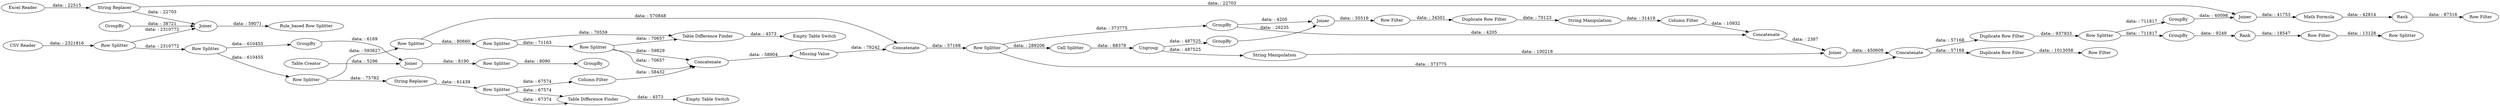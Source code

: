 digraph {
	"-6512233775368284895_43" [label="Empty Table Switch"]
	"-5499968302013920220_12" [label=Joiner]
	"8087339303476597277_59" [label="Duplicate Row Filter"]
	"-7793407915645758239_5" [label=GroupBy]
	"-5499968302013920220_76" [label=Rank]
	"-5499968302013920220_80" [label="Math Formula"]
	"8087339303476597277_30" [label="Cell Splitter"]
	"-5499968302013920220_75" [label=GroupBy]
	"775249932481347958_20" [label=GroupBy]
	"-7793407915645758239_9" [label="Rule_based Row Splitter"]
	"-6512233775368284895_44" [label="Empty Table Switch"]
	"-5499968302013920220_78" [label="Row Splitter"]
	"-6512233775368284895_31" [label="Row Splitter"]
	"8087339303476597277_65" [label=Concatenate]
	"-5499968302013920220_2" [label="Excel Reader"]
	"-6512233775368284895_35" [label="Table Difference Finder"]
	"8087339303476597277_46" [label=Ungroup]
	"8087339303476597277_69" [label="Row Filter"]
	"8087339303476597277_68" [label="Duplicate Row Filter"]
	"-5499968302013920220_79" [label=GroupBy]
	"-5499968302013920220_83" [label="Row Filter"]
	"-5499968302013920220_13" [label="Row Splitter"]
	"-5499968302013920220_6" [label="Row Splitter"]
	"-6512233775368284895_38" [label="Row Splitter"]
	"8087339303476597277_54" [label=Joiner]
	"8087339303476597277_62" [label=Concatenate]
	"775249932481347958_22" [label="Table Creator"]
	"8087339303476597277_52" [label=GroupBy]
	"-6512233775368284895_42" [label="Table Difference Finder"]
	"775249932481347958_23" [label=Joiner]
	"-6512233775368284895_41" [label="Row Splitter"]
	"-5499968302013920220_8" [label="String Replacer"]
	"-5499968302013920220_70" [label="Row Splitter"]
	"8087339303476597277_64" [label=Joiner]
	"-5499968302013920220_77" [label="Row Filter"]
	"-5499968302013920220_3" [label="CSV Reader"]
	"-6512233775368284895_49" [label="Missing Value"]
	"8087339303476597277_32" [label="Row Splitter"]
	"775249932481347958_25" [label=GroupBy]
	"-6512233775368284895_39" [label="Row Splitter"]
	"8087339303476597277_55" [label=GroupBy]
	"8087339303476597277_47" [label="String Manipulation"]
	"-6512233775368284895_48" [label="Column Filter"]
	"8087339303476597277_66" [label="Duplicate Row Filter"]
	"-6512233775368284895_37" [label="String Replacer"]
	"-7793407915645758239_4" [label=Joiner]
	"775249932481347958_24" [label="Row Splitter"]
	"-5499968302013920220_82" [label=Rank]
	"-6512233775368284895_45" [label=Concatenate]
	"8087339303476597277_56" [label="Row Filter"]
	"-6512233775368284895_51" [label=Concatenate]
	"8087339303476597277_60" [label="String Manipulation"]
	"8087339303476597277_61" [label="Column Filter"]
	"-6512233775368284895_40" [label="Row Splitter"]
	"-5499968302013920220_3" -> "-5499968302013920220_6" [label="data: : 2321816"]
	"-6512233775368284895_41" -> "-6512233775368284895_42" [label="data: : 67374"]
	"8087339303476597277_46" -> "8087339303476597277_47" [label="data: : 487525"]
	"-6512233775368284895_45" -> "-6512233775368284895_49" [label="data: : 58904"]
	"8087339303476597277_30" -> "8087339303476597277_46" [label="data: : 88378"]
	"8087339303476597277_32" -> "8087339303476597277_30" [label="data: : 289206"]
	"-6512233775368284895_49" -> "-6512233775368284895_51" [label="data: : 78242"]
	"-5499968302013920220_13" -> "775249932481347958_20" [label="data: : 610455"]
	"8087339303476597277_66" -> "8087339303476597277_69" [label="data: : 1013058"]
	"-6512233775368284895_37" -> "-6512233775368284895_41" [label="data: : 61439"]
	"-6512233775368284895_31" -> "-6512233775368284895_38" [label="data: : 593627"]
	"8087339303476597277_64" -> "8087339303476597277_65" [label="data: : 450609"]
	"775249932481347958_24" -> "775249932481347958_25" [label="data: : 8090"]
	"8087339303476597277_62" -> "8087339303476597277_64" [label="data: : 2387"]
	"-6512233775368284895_40" -> "-6512233775368284895_45" [label="data: : 70657"]
	"-6512233775368284895_38" -> "-6512233775368284895_39" [label="data: : 80660"]
	"8087339303476597277_52" -> "8087339303476597277_62" [label="data: : 4205"]
	"775249932481347958_22" -> "775249932481347958_23" [label="data: : 5296"]
	"775249932481347958_23" -> "775249932481347958_24" [label="data: : 8190"]
	"-5499968302013920220_82" -> "-5499968302013920220_83" [label="data: : 87316"]
	"8087339303476597277_68" -> "-5499968302013920220_70" [label="data: : 937933"]
	"-6512233775368284895_31" -> "-6512233775368284895_37" [label="data: : 75782"]
	"-7793407915645758239_5" -> "-7793407915645758239_4" [label="data: : 38721"]
	"8087339303476597277_54" -> "8087339303476597277_56" [label="data: : 35519"]
	"-5499968302013920220_77" -> "-5499968302013920220_78" [label="data: : 13128"]
	"-6512233775368284895_39" -> "-6512233775368284895_40" [label="data: : 71163"]
	"775249932481347958_20" -> "775249932481347958_23" [label="data: : 6169"]
	"8087339303476597277_47" -> "8087339303476597277_64" [label="data: : 100218"]
	"-5499968302013920220_70" -> "-5499968302013920220_79" [label="data: : 711817"]
	"8087339303476597277_61" -> "8087339303476597277_62" [label="data: : 10932"]
	"-6512233775368284895_38" -> "-6512233775368284895_51" [label="data: : 570848"]
	"-5499968302013920220_6" -> "-5499968302013920220_13" [label="data: : 2310772"]
	"-6512233775368284895_41" -> "-6512233775368284895_42" [label="data: : 67574"]
	"8087339303476597277_32" -> "8087339303476597277_52" [label="data: : 373775"]
	"-5499968302013920220_12" -> "-5499968302013920220_80" [label="data: : 41753"]
	"-6512233775368284895_35" -> "-6512233775368284895_44" [label="data: : 4573"]
	"-6512233775368284895_40" -> "-6512233775368284895_35" [label="data: : 70657"]
	"8087339303476597277_60" -> "8087339303476597277_61" [label="data: : 31419"]
	"-6512233775368284895_39" -> "-6512233775368284895_35" [label="data: : 70559"]
	"-5499968302013920220_70" -> "-5499968302013920220_75" [label="data: : 711817"]
	"8087339303476597277_46" -> "8087339303476597277_55" [label="data: : 487525"]
	"-5499968302013920220_76" -> "-5499968302013920220_77" [label="data: : 18547"]
	"8087339303476597277_52" -> "8087339303476597277_54" [label="data: : 4205"]
	"-6512233775368284895_40" -> "-6512233775368284895_45" [label="data: : 59829"]
	"8087339303476597277_65" -> "8087339303476597277_66" [label="data: : 57168"]
	"8087339303476597277_59" -> "8087339303476597277_60" [label="data: : 70123"]
	"-5499968302013920220_8" -> "-7793407915645758239_4" [label="data: : 22703"]
	"8087339303476597277_65" -> "8087339303476597277_68" [label="data: : 57168"]
	"-6512233775368284895_41" -> "-6512233775368284895_48" [label="data: : 67574"]
	"-5499968302013920220_6" -> "-7793407915645758239_4" [label="data: : 2310772"]
	"-6512233775368284895_48" -> "-6512233775368284895_45" [label="data: : 58432"]
	"-5499968302013920220_13" -> "-6512233775368284895_31" [label="data: : 610455"]
	"8087339303476597277_56" -> "8087339303476597277_59" [label="data: : 34501"]
	"-5499968302013920220_79" -> "-5499968302013920220_12" [label="data: : 40098"]
	"-6512233775368284895_42" -> "-6512233775368284895_43" [label="data: : 4573"]
	"-5499968302013920220_80" -> "-5499968302013920220_82" [label="data: : 42814"]
	"-6512233775368284895_51" -> "8087339303476597277_32" [label="data: : 57168"]
	"-7793407915645758239_4" -> "-7793407915645758239_9" [label="data: : 59071"]
	"8087339303476597277_32" -> "8087339303476597277_65" [label="data: : 373775"]
	"-5499968302013920220_2" -> "-5499968302013920220_8" [label="data: : 22515"]
	"8087339303476597277_55" -> "8087339303476597277_54" [label="data: : 26235"]
	"-5499968302013920220_75" -> "-5499968302013920220_76" [label="data: : 9249"]
	"-5499968302013920220_8" -> "-5499968302013920220_12" [label="data: : 22703"]
	rankdir=LR
}
